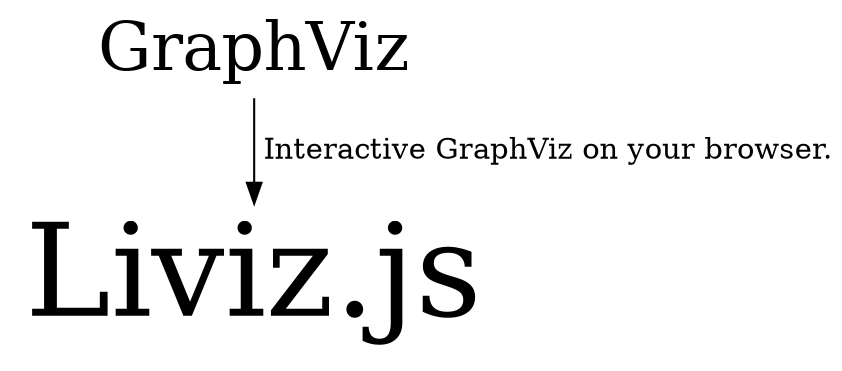 digraph {
	{node [shape=plaintext, fontsize=32];
		"GraphViz"
	}

	{node [shape=plaintext, fontsize=62];
		"Liviz.js"
	}

	"GraphViz" -> "Liviz.js" [label=" Interactive GraphViz on your browser."];
}